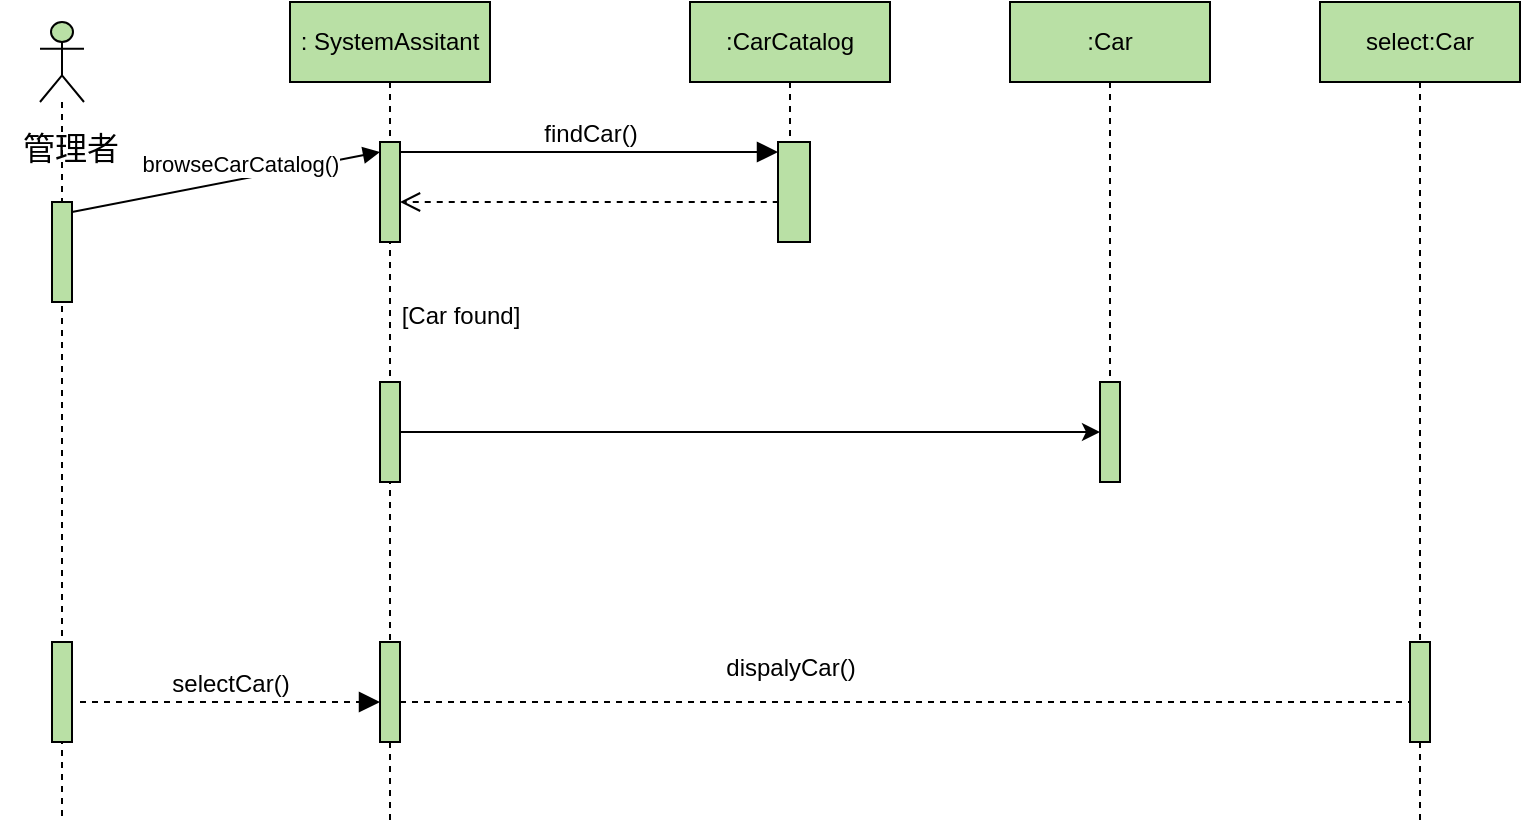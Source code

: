 <mxfile version="22.1.12" type="google">
  <diagram name="第 1 页" id="sYOsCvhL1_PNy6ifTCnK">
    <mxGraphModel grid="1" page="1" gridSize="10" guides="1" tooltips="1" connect="1" arrows="1" fold="1" pageScale="1" pageWidth="827" pageHeight="1169" math="0" shadow="0">
      <root>
        <mxCell id="0" />
        <mxCell id="1" parent="0" />
        <mxCell id="bkOji_zJVR0-5Q8aZqv6-1" value=":CarCatalog" style="shape=umlLifeline;perimeter=lifelinePerimeter;whiteSpace=wrap;html=1;container=1;dropTarget=0;collapsible=0;recursiveResize=0;outlineConnect=0;portConstraint=eastwest;newEdgeStyle={&quot;curved&quot;:0,&quot;rounded&quot;:0};fillColor=#B9E0A5;" vertex="1" parent="1">
          <mxGeometry x="385" y="130" width="100" height="80" as="geometry" />
        </mxCell>
        <mxCell id="bkOji_zJVR0-5Q8aZqv6-2" value="" style="html=1;points=[[0,0,0,0,5],[0,1,0,0,-5],[1,0,0,0,5],[1,1,0,0,-5]];perimeter=orthogonalPerimeter;outlineConnect=0;targetShapes=umlLifeline;portConstraint=eastwest;newEdgeStyle={&quot;curved&quot;:0,&quot;rounded&quot;:0};fontSize=16;strokeColor=#000000;fillColor=#B9E0A5;" vertex="1" parent="bkOji_zJVR0-5Q8aZqv6-1">
          <mxGeometry x="44" y="70" width="16" height="50" as="geometry" />
        </mxCell>
        <mxCell id="bkOji_zJVR0-5Q8aZqv6-3" value=": SystemAssitant" style="shape=umlLifeline;perimeter=lifelinePerimeter;whiteSpace=wrap;html=1;container=1;dropTarget=0;collapsible=0;recursiveResize=0;outlineConnect=0;portConstraint=eastwest;newEdgeStyle={&quot;curved&quot;:0,&quot;rounded&quot;:0};fillColor=#B9E0A5;" vertex="1" parent="1">
          <mxGeometry x="185" y="130" width="100" height="410" as="geometry" />
        </mxCell>
        <mxCell id="bkOji_zJVR0-5Q8aZqv6-4" value="" style="html=1;points=[[0,0,0,0,5],[0,1,0,0,-5],[1,0,0,0,5],[1,1,0,0,-5]];perimeter=orthogonalPerimeter;outlineConnect=0;targetShapes=umlLifeline;portConstraint=eastwest;newEdgeStyle={&quot;curved&quot;:0,&quot;rounded&quot;:0};fillColor=#B9E0A5;" vertex="1" parent="bkOji_zJVR0-5Q8aZqv6-3">
          <mxGeometry x="45" y="70" width="10" height="50" as="geometry" />
        </mxCell>
        <mxCell id="bkOji_zJVR0-5Q8aZqv6-5" value="" style="html=1;points=[[0,0,0,0,5],[0,1,0,0,-5],[1,0,0,0,5],[1,1,0,0,-5]];perimeter=orthogonalPerimeter;outlineConnect=0;targetShapes=umlLifeline;portConstraint=eastwest;newEdgeStyle={&quot;curved&quot;:0,&quot;rounded&quot;:0};fillColor=#B9E0A5;" vertex="1" parent="bkOji_zJVR0-5Q8aZqv6-3">
          <mxGeometry x="45" y="190" width="10" height="50" as="geometry" />
        </mxCell>
        <mxCell id="bkOji_zJVR0-5Q8aZqv6-22" value="" style="html=1;points=[[0,0,0,0,5],[0,1,0,0,-5],[1,0,0,0,5],[1,1,0,0,-5]];perimeter=orthogonalPerimeter;outlineConnect=0;targetShapes=umlLifeline;portConstraint=eastwest;newEdgeStyle={&quot;curved&quot;:0,&quot;rounded&quot;:0};fontSize=16;fillColor=#B9E0A5;" vertex="1" parent="bkOji_zJVR0-5Q8aZqv6-3">
          <mxGeometry x="45" y="320" width="10" height="50" as="geometry" />
        </mxCell>
        <mxCell id="bkOji_zJVR0-5Q8aZqv6-6" value="" style="endArrow=classic;html=1;rounded=0;" edge="1" parent="1" source="bkOji_zJVR0-5Q8aZqv6-5" target="bkOji_zJVR0-5Q8aZqv6-26">
          <mxGeometry width="50" height="50" relative="1" as="geometry">
            <mxPoint x="315" y="420" as="sourcePoint" />
            <mxPoint x="435" y="340" as="targetPoint" />
          </mxGeometry>
        </mxCell>
        <mxCell id="bkOji_zJVR0-5Q8aZqv6-7" value="" style="shape=umlLifeline;perimeter=lifelinePerimeter;whiteSpace=wrap;html=1;container=1;dropTarget=0;collapsible=0;recursiveResize=0;outlineConnect=0;portConstraint=eastwest;newEdgeStyle={&quot;curved&quot;:0,&quot;rounded&quot;:0};participant=umlActor;fontSize=16;fillColor=#B9E0A5;" vertex="1" parent="1">
          <mxGeometry x="60" y="140" width="22" height="400" as="geometry" />
        </mxCell>
        <mxCell id="bkOji_zJVR0-5Q8aZqv6-8" value="" style="html=1;points=[[0,0,0,0,5],[0,1,0,0,-5],[1,0,0,0,5],[1,1,0,0,-5]];perimeter=orthogonalPerimeter;outlineConnect=0;targetShapes=umlLifeline;portConstraint=eastwest;newEdgeStyle={&quot;curved&quot;:0,&quot;rounded&quot;:0};fontSize=16;fillColor=#B9E0A5;" vertex="1" parent="bkOji_zJVR0-5Q8aZqv6-7">
          <mxGeometry x="6" y="90" width="10" height="50" as="geometry" />
        </mxCell>
        <mxCell id="bkOji_zJVR0-5Q8aZqv6-9" value="" style="html=1;points=[[0,0,0,0,5],[0,1,0,0,-5],[1,0,0,0,5],[1,1,0,0,-5]];perimeter=orthogonalPerimeter;outlineConnect=0;targetShapes=umlLifeline;portConstraint=eastwest;newEdgeStyle={&quot;curved&quot;:0,&quot;rounded&quot;:0};fontSize=16;fillColor=#B9E0A5;" vertex="1" parent="bkOji_zJVR0-5Q8aZqv6-7">
          <mxGeometry x="6" y="310" width="10" height="50" as="geometry" />
        </mxCell>
        <mxCell id="bkOji_zJVR0-5Q8aZqv6-10" value="browseCarCatalog()" style="html=1;verticalAlign=bottom;startArrow=none;endArrow=block;startSize=8;curved=0;rounded=0;entryX=0;entryY=0;entryDx=0;entryDy=5;startFill=0;exitX=1;exitY=0;exitDx=0;exitDy=5;exitPerimeter=0;" edge="1" parent="1" source="bkOji_zJVR0-5Q8aZqv6-8" target="bkOji_zJVR0-5Q8aZqv6-4">
          <mxGeometry x="0.088" y="-1" relative="1" as="geometry">
            <mxPoint x="80" y="255" as="sourcePoint" />
            <mxPoint as="offset" />
          </mxGeometry>
        </mxCell>
        <mxCell id="bkOji_zJVR0-5Q8aZqv6-16" value="&lt;font style=&quot;font-size: 12px;&quot;&gt;[Car found]&lt;/font&gt;" style="text;html=1;align=center;verticalAlign=middle;resizable=0;points=[];autosize=1;strokeColor=none;fillColor=none;fontSize=16;" vertex="1" parent="1">
          <mxGeometry x="230" y="270" width="80" height="30" as="geometry" />
        </mxCell>
        <mxCell id="bkOji_zJVR0-5Q8aZqv6-17" value=":Car" style="shape=umlLifeline;perimeter=lifelinePerimeter;whiteSpace=wrap;html=1;container=1;dropTarget=0;collapsible=0;recursiveResize=0;outlineConnect=0;portConstraint=eastwest;newEdgeStyle={&quot;curved&quot;:0,&quot;rounded&quot;:0};fillColor=#B9E0A5;" vertex="1" parent="1">
          <mxGeometry x="545" y="130" width="100" height="200" as="geometry" />
        </mxCell>
        <mxCell id="bkOji_zJVR0-5Q8aZqv6-26" value="" style="html=1;points=[[0,0,0,0,5],[0,1,0,0,-5],[1,0,0,0,5],[1,1,0,0,-5]];perimeter=orthogonalPerimeter;outlineConnect=0;targetShapes=umlLifeline;portConstraint=eastwest;newEdgeStyle={&quot;curved&quot;:0,&quot;rounded&quot;:0};fontSize=16;fillColor=#B9E0A5;" vertex="1" parent="bkOji_zJVR0-5Q8aZqv6-17">
          <mxGeometry x="45" y="190" width="10" height="50" as="geometry" />
        </mxCell>
        <mxCell id="bkOji_zJVR0-5Q8aZqv6-18" value="findCar()" style="html=1;verticalAlign=bottom;endArrow=block;curved=0;rounded=0;entryX=0;entryY=0;entryDx=0;entryDy=5;fontSize=12;startSize=8;endSize=8;" edge="1" parent="1" source="bkOji_zJVR0-5Q8aZqv6-4" target="bkOji_zJVR0-5Q8aZqv6-2">
          <mxGeometry relative="1" as="geometry">
            <mxPoint x="285" y="225" as="sourcePoint" />
          </mxGeometry>
        </mxCell>
        <mxCell id="bkOji_zJVR0-5Q8aZqv6-19" value="" style="html=1;verticalAlign=bottom;endArrow=open;dashed=1;endSize=8;curved=0;rounded=0;fontSize=12;" edge="1" parent="1">
          <mxGeometry relative="1" as="geometry">
            <mxPoint x="240" y="230" as="targetPoint" />
            <Array as="points">
              <mxPoint x="365.37" y="230" />
            </Array>
            <mxPoint x="429.37" y="230" as="sourcePoint" />
          </mxGeometry>
        </mxCell>
        <mxCell id="bkOji_zJVR0-5Q8aZqv6-20" value="管理者" style="text;html=1;align=center;verticalAlign=middle;resizable=0;points=[];autosize=1;strokeColor=none;fillColor=none;fontSize=16;" vertex="1" parent="1">
          <mxGeometry x="40" y="188" width="70" height="30" as="geometry" />
        </mxCell>
        <mxCell id="bkOji_zJVR0-5Q8aZqv6-21" value="select:Car" style="shape=umlLifeline;perimeter=lifelinePerimeter;whiteSpace=wrap;html=1;container=1;dropTarget=0;collapsible=0;recursiveResize=0;outlineConnect=0;portConstraint=eastwest;newEdgeStyle={&quot;curved&quot;:0,&quot;rounded&quot;:0};fillColor=#B9E0A5;" vertex="1" parent="1">
          <mxGeometry x="700" y="130" width="100" height="410" as="geometry" />
        </mxCell>
        <mxCell id="bkOji_zJVR0-5Q8aZqv6-27" value="" style="html=1;points=[[0,0,0,0,5],[0,1,0,0,-5],[1,0,0,0,5],[1,1,0,0,-5]];perimeter=orthogonalPerimeter;outlineConnect=0;targetShapes=umlLifeline;portConstraint=eastwest;newEdgeStyle={&quot;curved&quot;:0,&quot;rounded&quot;:0};fontSize=16;fillColor=#B9E0A5;" vertex="1" parent="bkOji_zJVR0-5Q8aZqv6-21">
          <mxGeometry x="45" y="320" width="10" height="50" as="geometry" />
        </mxCell>
        <mxCell id="bkOji_zJVR0-5Q8aZqv6-23" value="selectCar()" style="html=1;verticalAlign=bottom;endArrow=block;curved=0;rounded=0;fontSize=12;startSize=8;endSize=8;dashed=1;" edge="1" parent="1">
          <mxGeometry relative="1" as="geometry">
            <mxPoint x="80" y="480" as="sourcePoint" />
            <mxPoint x="230" y="480" as="targetPoint" />
          </mxGeometry>
        </mxCell>
        <mxCell id="bkOji_zJVR0-5Q8aZqv6-28" value="" style="endArrow=none;dashed=1;html=1;rounded=0;" edge="1" parent="1" target="bkOji_zJVR0-5Q8aZqv6-27">
          <mxGeometry width="50" height="50" relative="1" as="geometry">
            <mxPoint x="240" y="480" as="sourcePoint" />
            <mxPoint x="660" y="480" as="targetPoint" />
          </mxGeometry>
        </mxCell>
        <mxCell id="bkOji_zJVR0-5Q8aZqv6-29" value="dispalyCar()" style="text;html=1;align=center;verticalAlign=middle;resizable=0;points=[];autosize=1;strokeColor=none;fillColor=none;" vertex="1" parent="1">
          <mxGeometry x="390" y="448" width="90" height="30" as="geometry" />
        </mxCell>
      </root>
    </mxGraphModel>
  </diagram>
</mxfile>
